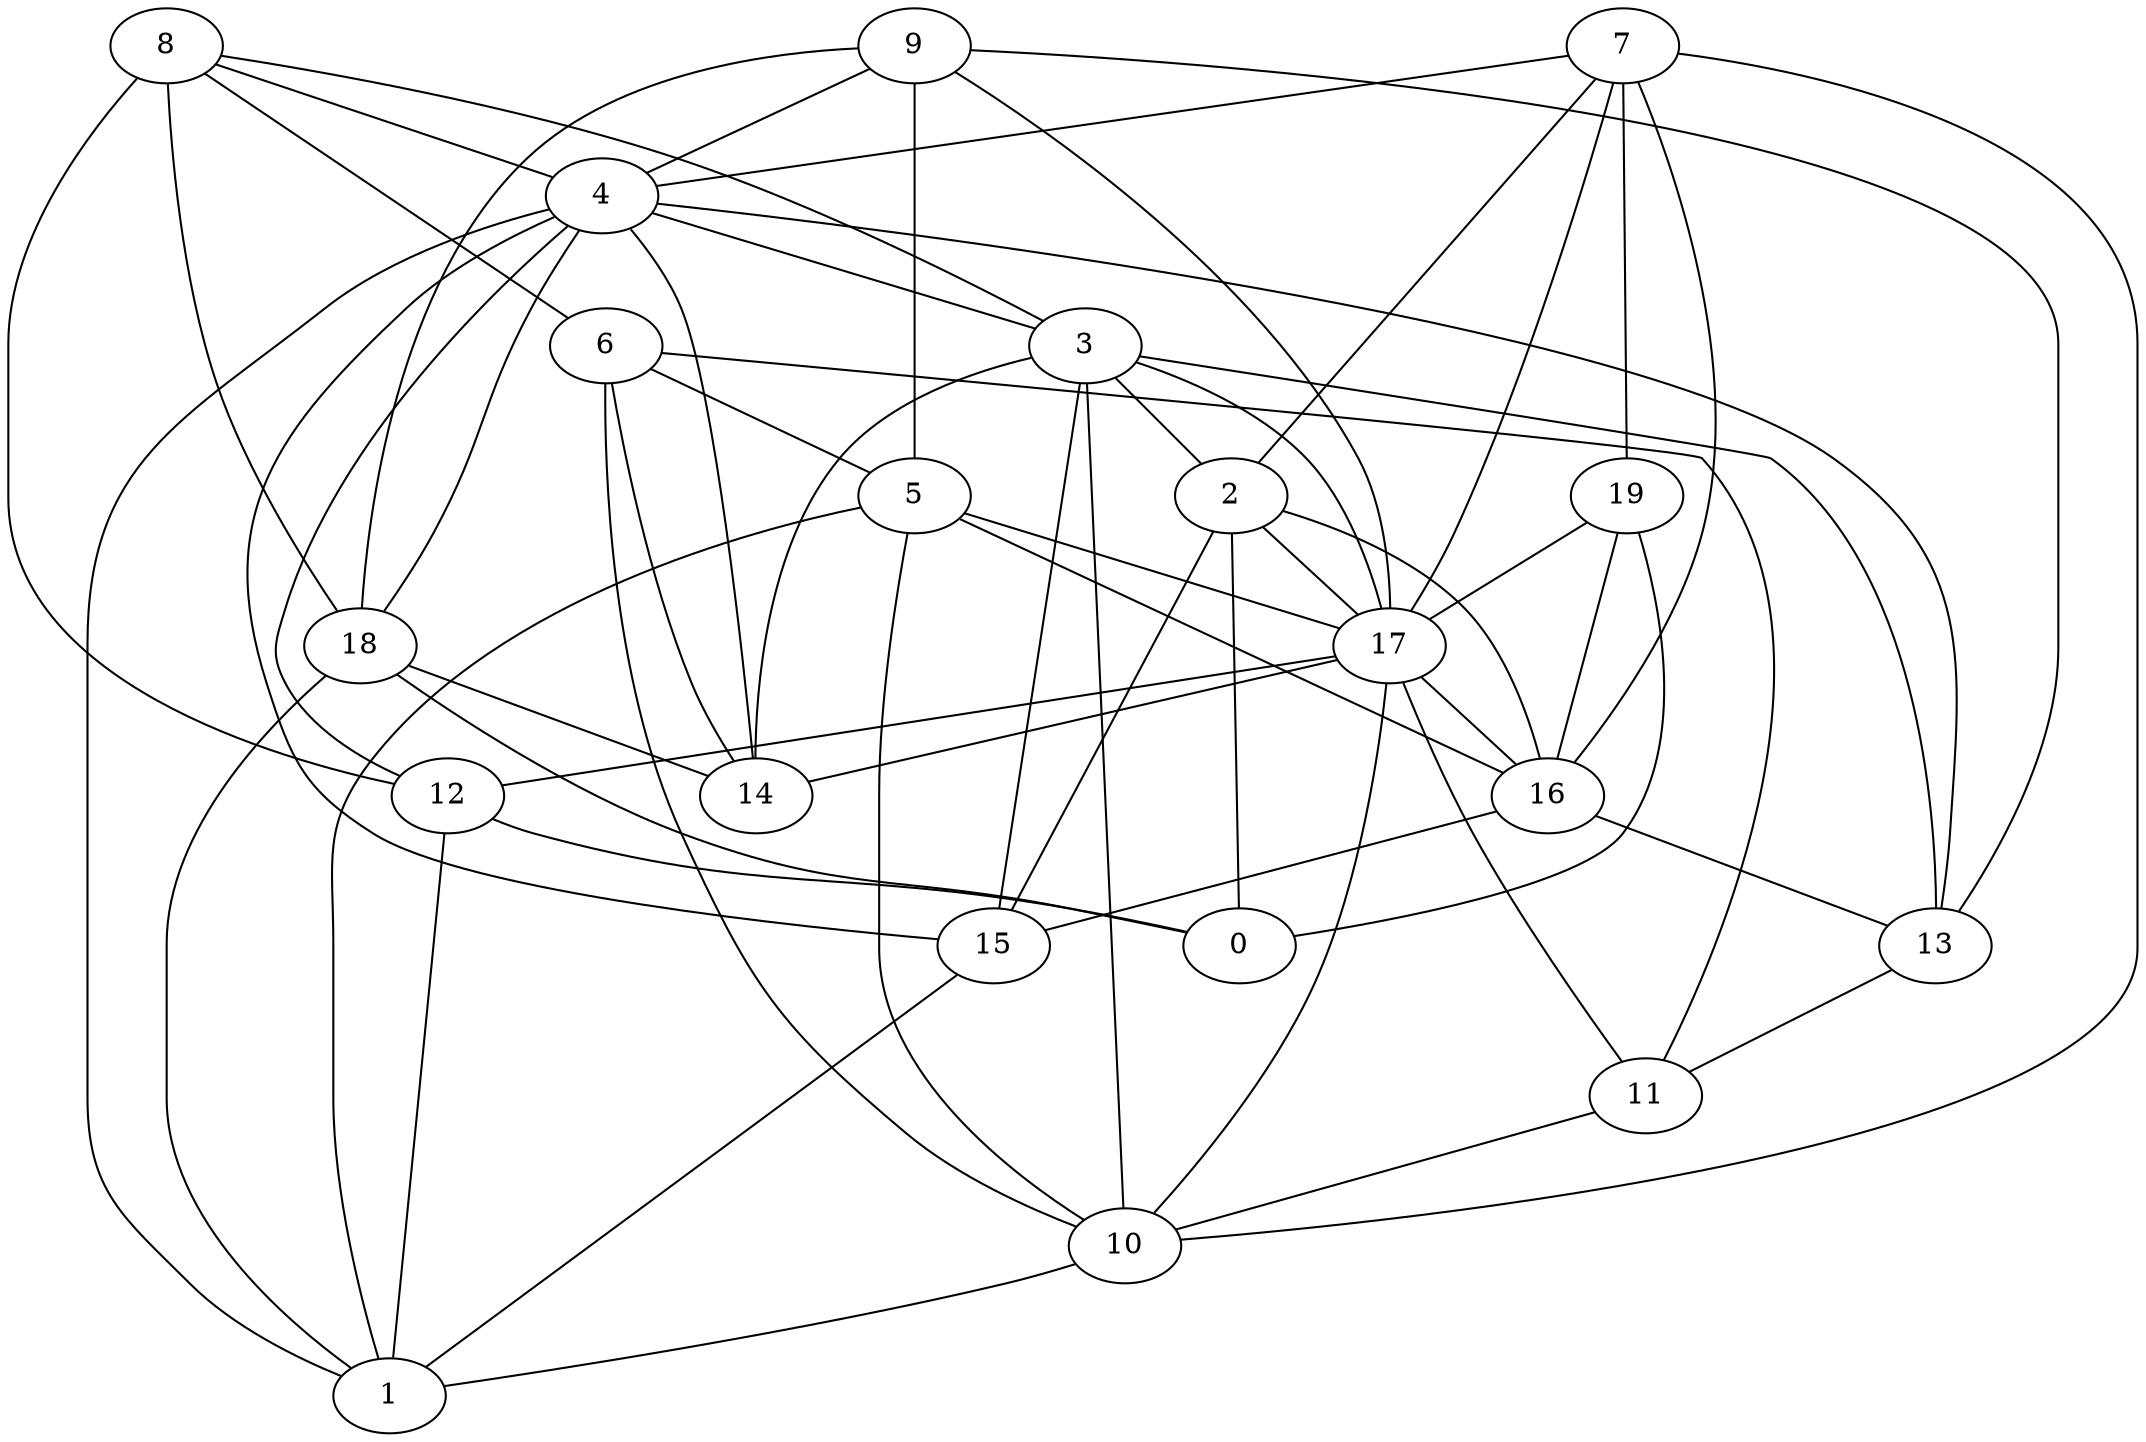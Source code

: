 digraph GG_graph {

subgraph G_graph {
edge [color = black]
"8" -> "12" [dir = none]
"8" -> "3" [dir = none]
"8" -> "18" [dir = none]
"8" -> "4" [dir = none]
"18" -> "0" [dir = none]
"18" -> "1" [dir = none]
"18" -> "14" [dir = none]
"11" -> "10" [dir = none]
"12" -> "1" [dir = none]
"12" -> "0" [dir = none]
"10" -> "1" [dir = none]
"4" -> "15" [dir = none]
"4" -> "1" [dir = none]
"4" -> "18" [dir = none]
"4" -> "3" [dir = none]
"4" -> "13" [dir = none]
"4" -> "14" [dir = none]
"4" -> "12" [dir = none]
"5" -> "10" [dir = none]
"5" -> "16" [dir = none]
"5" -> "1" [dir = none]
"5" -> "17" [dir = none]
"9" -> "13" [dir = none]
"9" -> "17" [dir = none]
"9" -> "4" [dir = none]
"9" -> "18" [dir = none]
"15" -> "1" [dir = none]
"13" -> "11" [dir = none]
"17" -> "11" [dir = none]
"17" -> "10" [dir = none]
"17" -> "12" [dir = none]
"17" -> "16" [dir = none]
"17" -> "14" [dir = none]
"7" -> "17" [dir = none]
"7" -> "2" [dir = none]
"7" -> "19" [dir = none]
"7" -> "16" [dir = none]
"7" -> "10" [dir = none]
"7" -> "4" [dir = none]
"3" -> "15" [dir = none]
"3" -> "14" [dir = none]
"3" -> "2" [dir = none]
"3" -> "13" [dir = none]
"3" -> "17" [dir = none]
"16" -> "15" [dir = none]
"16" -> "13" [dir = none]
"2" -> "17" [dir = none]
"2" -> "0" [dir = none]
"2" -> "15" [dir = none]
"2" -> "16" [dir = none]
"6" -> "5" [dir = none]
"6" -> "10" [dir = none]
"6" -> "14" [dir = none]
"6" -> "11" [dir = none]
"19" -> "0" [dir = none]
"19" -> "17" [dir = none]
"19" -> "16" [dir = none]
"8" -> "6" [dir = none]
"9" -> "5" [dir = none]
"3" -> "10" [dir = none]
}

}
